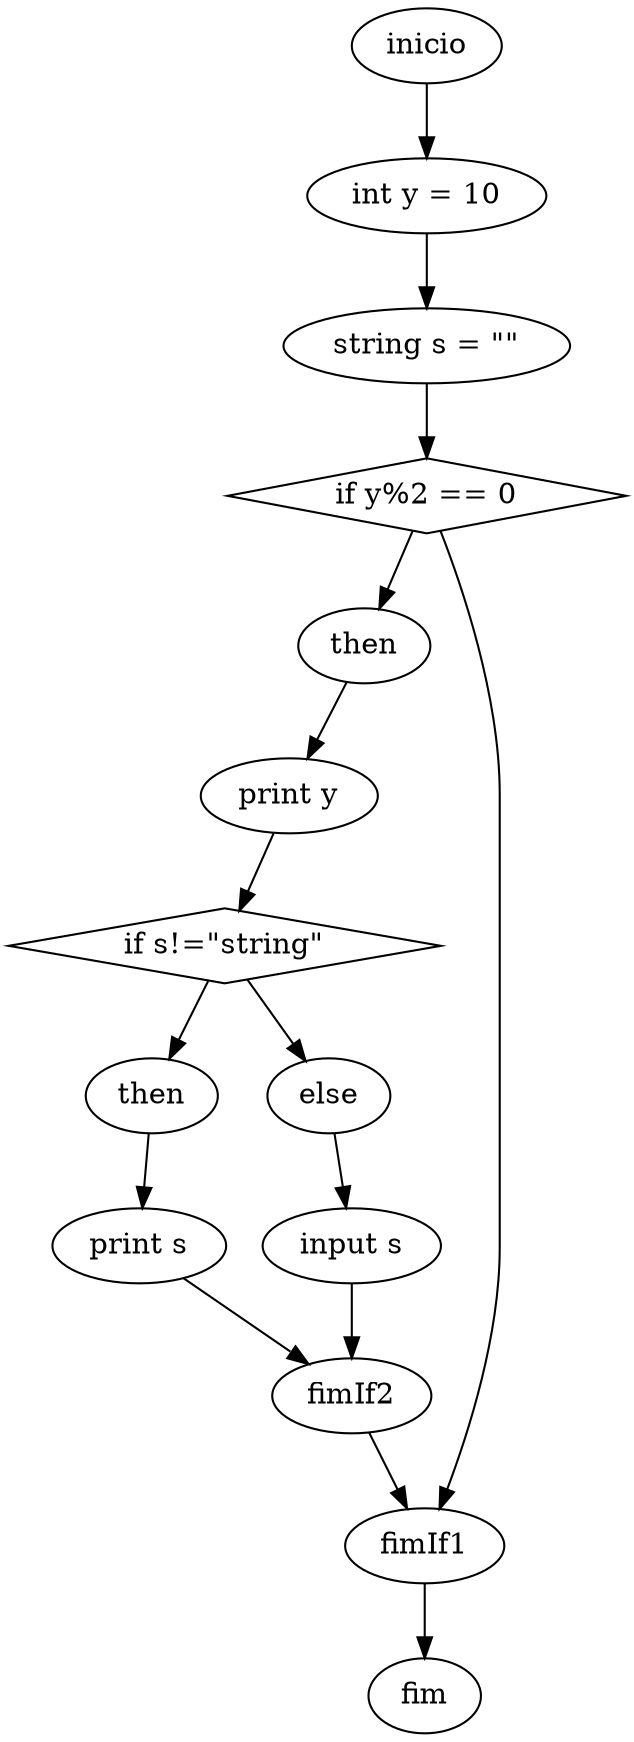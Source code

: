 digraph cfg {
	0 [label=inicio]
	1 [label="int y = 10"]
	0 -> 1
	2 [label="string s = \"\""]
	1 -> 2
	3 [label="if y%2 == 0" shape=diamond]
	4 [label=then]
	3 -> 4
	5 [label=fimIf1]
	6 [label="print y"]
	4 -> 6
	7 [label="if s!=\"string\"" shape=diamond]
	8 [label=then]
	7 -> 8
	9 [label=fimIf2]
	10 [label="print s"]
	8 -> 10
	10 -> 9
	11 [label=else]
	7 -> 11
	12 [label="input s"]
	11 -> 12
	12 -> 9
	6 -> 7
	9 -> 5
	2 -> 3
	3 -> 5
	13 [label=fim]
	5 -> 13
}
